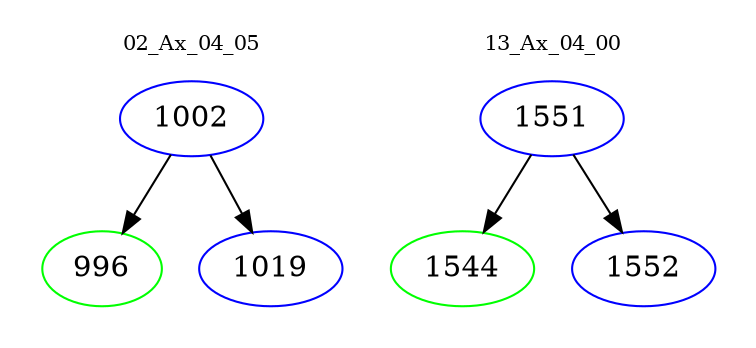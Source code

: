 digraph{
subgraph cluster_0 {
color = white
label = "02_Ax_04_05";
fontsize=10;
T0_1002 [label="1002", color="blue"]
T0_1002 -> T0_996 [color="black"]
T0_996 [label="996", color="green"]
T0_1002 -> T0_1019 [color="black"]
T0_1019 [label="1019", color="blue"]
}
subgraph cluster_1 {
color = white
label = "13_Ax_04_00";
fontsize=10;
T1_1551 [label="1551", color="blue"]
T1_1551 -> T1_1544 [color="black"]
T1_1544 [label="1544", color="green"]
T1_1551 -> T1_1552 [color="black"]
T1_1552 [label="1552", color="blue"]
}
}
